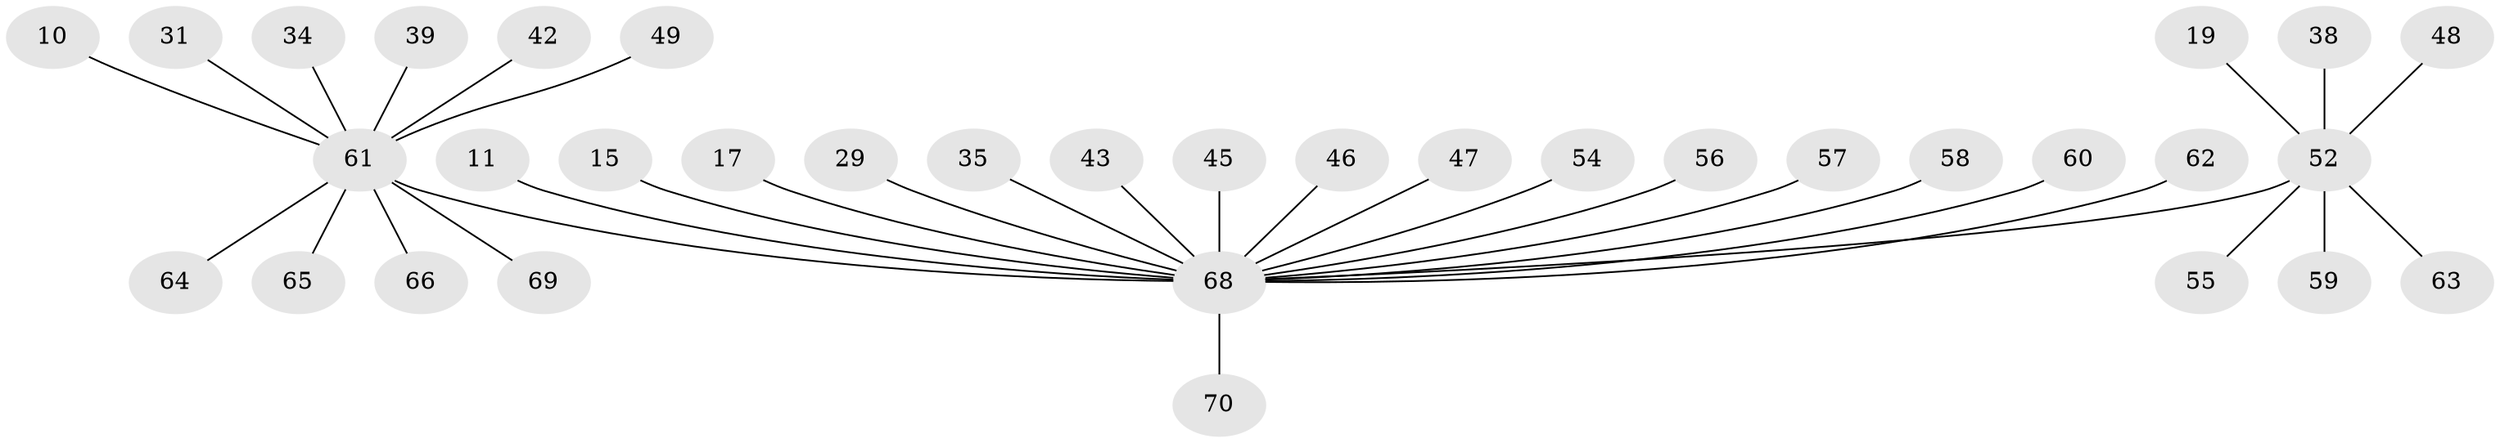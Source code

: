 // original degree distribution, {3: 0.1, 2: 0.22857142857142856, 23: 0.014285714285714285, 8: 0.014285714285714285, 12: 0.014285714285714285, 1: 0.5428571428571428, 4: 0.04285714285714286, 5: 0.02857142857142857, 6: 0.014285714285714285}
// Generated by graph-tools (version 1.1) at 2025/47/03/09/25 04:47:46]
// undirected, 35 vertices, 34 edges
graph export_dot {
graph [start="1"]
  node [color=gray90,style=filled];
  10;
  11;
  15;
  17;
  19;
  29;
  31;
  34;
  35;
  38;
  39 [super="+26"];
  42;
  43;
  45;
  46;
  47;
  48;
  49;
  52 [super="+4+33"];
  54 [super="+41"];
  55;
  56 [super="+12"];
  57;
  58 [super="+23"];
  59 [super="+32"];
  60 [super="+51"];
  61 [super="+21+16+25+36"];
  62;
  63;
  64 [super="+50"];
  65 [super="+53"];
  66;
  68 [super="+9+22+40+67+24+3+7"];
  69 [super="+30"];
  70 [super="+44"];
  10 -- 61;
  11 -- 68;
  15 -- 68;
  17 -- 68;
  19 -- 52;
  29 -- 68;
  31 -- 61;
  34 -- 61;
  35 -- 68;
  38 -- 52;
  39 -- 61;
  42 -- 61;
  43 -- 68;
  45 -- 68;
  46 -- 68;
  47 -- 68;
  48 -- 52;
  49 -- 61;
  52 -- 63;
  52 -- 55;
  52 -- 68 [weight=6];
  52 -- 59;
  54 -- 68;
  56 -- 68;
  57 -- 68;
  58 -- 68;
  60 -- 68;
  61 -- 66;
  61 -- 68 [weight=8];
  61 -- 69;
  61 -- 64;
  61 -- 65;
  62 -- 68;
  68 -- 70;
}

